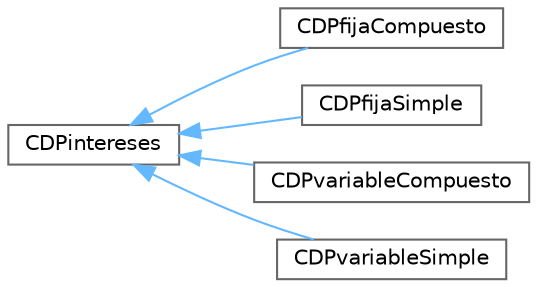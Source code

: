 digraph "Gráfico de jerarquía de clases"
{
 // LATEX_PDF_SIZE
  bgcolor="transparent";
  edge [fontname=Helvetica,fontsize=10,labelfontname=Helvetica,labelfontsize=10];
  node [fontname=Helvetica,fontsize=10,shape=box,height=0.2,width=0.4];
  rankdir="LR";
  Node0 [id="Node000000",label="CDPintereses",height=0.2,width=0.4,color="grey40", fillcolor="white", style="filled",URL="$class_c_d_pintereses.html",tooltip="Clase que representa los intereses de un Certificado de Depósito a Plazo."];
  Node0 -> Node1 [id="edge1_Node000000_Node000001",dir="back",color="steelblue1",style="solid",tooltip=" "];
  Node1 [id="Node000001",label="CDPfijaCompuesto",height=0.2,width=0.4,color="grey40", fillcolor="white", style="filled",URL="$class_c_d_pfija_compuesto.html",tooltip="Clase que representa un Certificado de Depósito a Plazo con intereses fijos y calculados de forma com..."];
  Node0 -> Node2 [id="edge2_Node000000_Node000002",dir="back",color="steelblue1",style="solid",tooltip=" "];
  Node2 [id="Node000002",label="CDPfijaSimple",height=0.2,width=0.4,color="grey40", fillcolor="white", style="filled",URL="$class_c_d_pfija_simple.html",tooltip="Clase que representa un Certificado de Depósito a Plazo con intereses fijos y calculados de forma sim..."];
  Node0 -> Node3 [id="edge3_Node000000_Node000003",dir="back",color="steelblue1",style="solid",tooltip=" "];
  Node3 [id="Node000003",label="CDPvariableCompuesto",height=0.2,width=0.4,color="grey40", fillcolor="white", style="filled",URL="$class_c_d_pvariable_compuesto.html",tooltip="Clase que representa un Certificado de Depósito a Plazo con intereses variables y calculados de forma..."];
  Node0 -> Node4 [id="edge4_Node000000_Node000004",dir="back",color="steelblue1",style="solid",tooltip=" "];
  Node4 [id="Node000004",label="CDPvariableSimple",height=0.2,width=0.4,color="grey40", fillcolor="white", style="filled",URL="$class_c_d_pvariable_simple.html",tooltip="Clase que representa un Certificado de Depósito a Plazo con intereses variables y calculados de forma..."];
}
